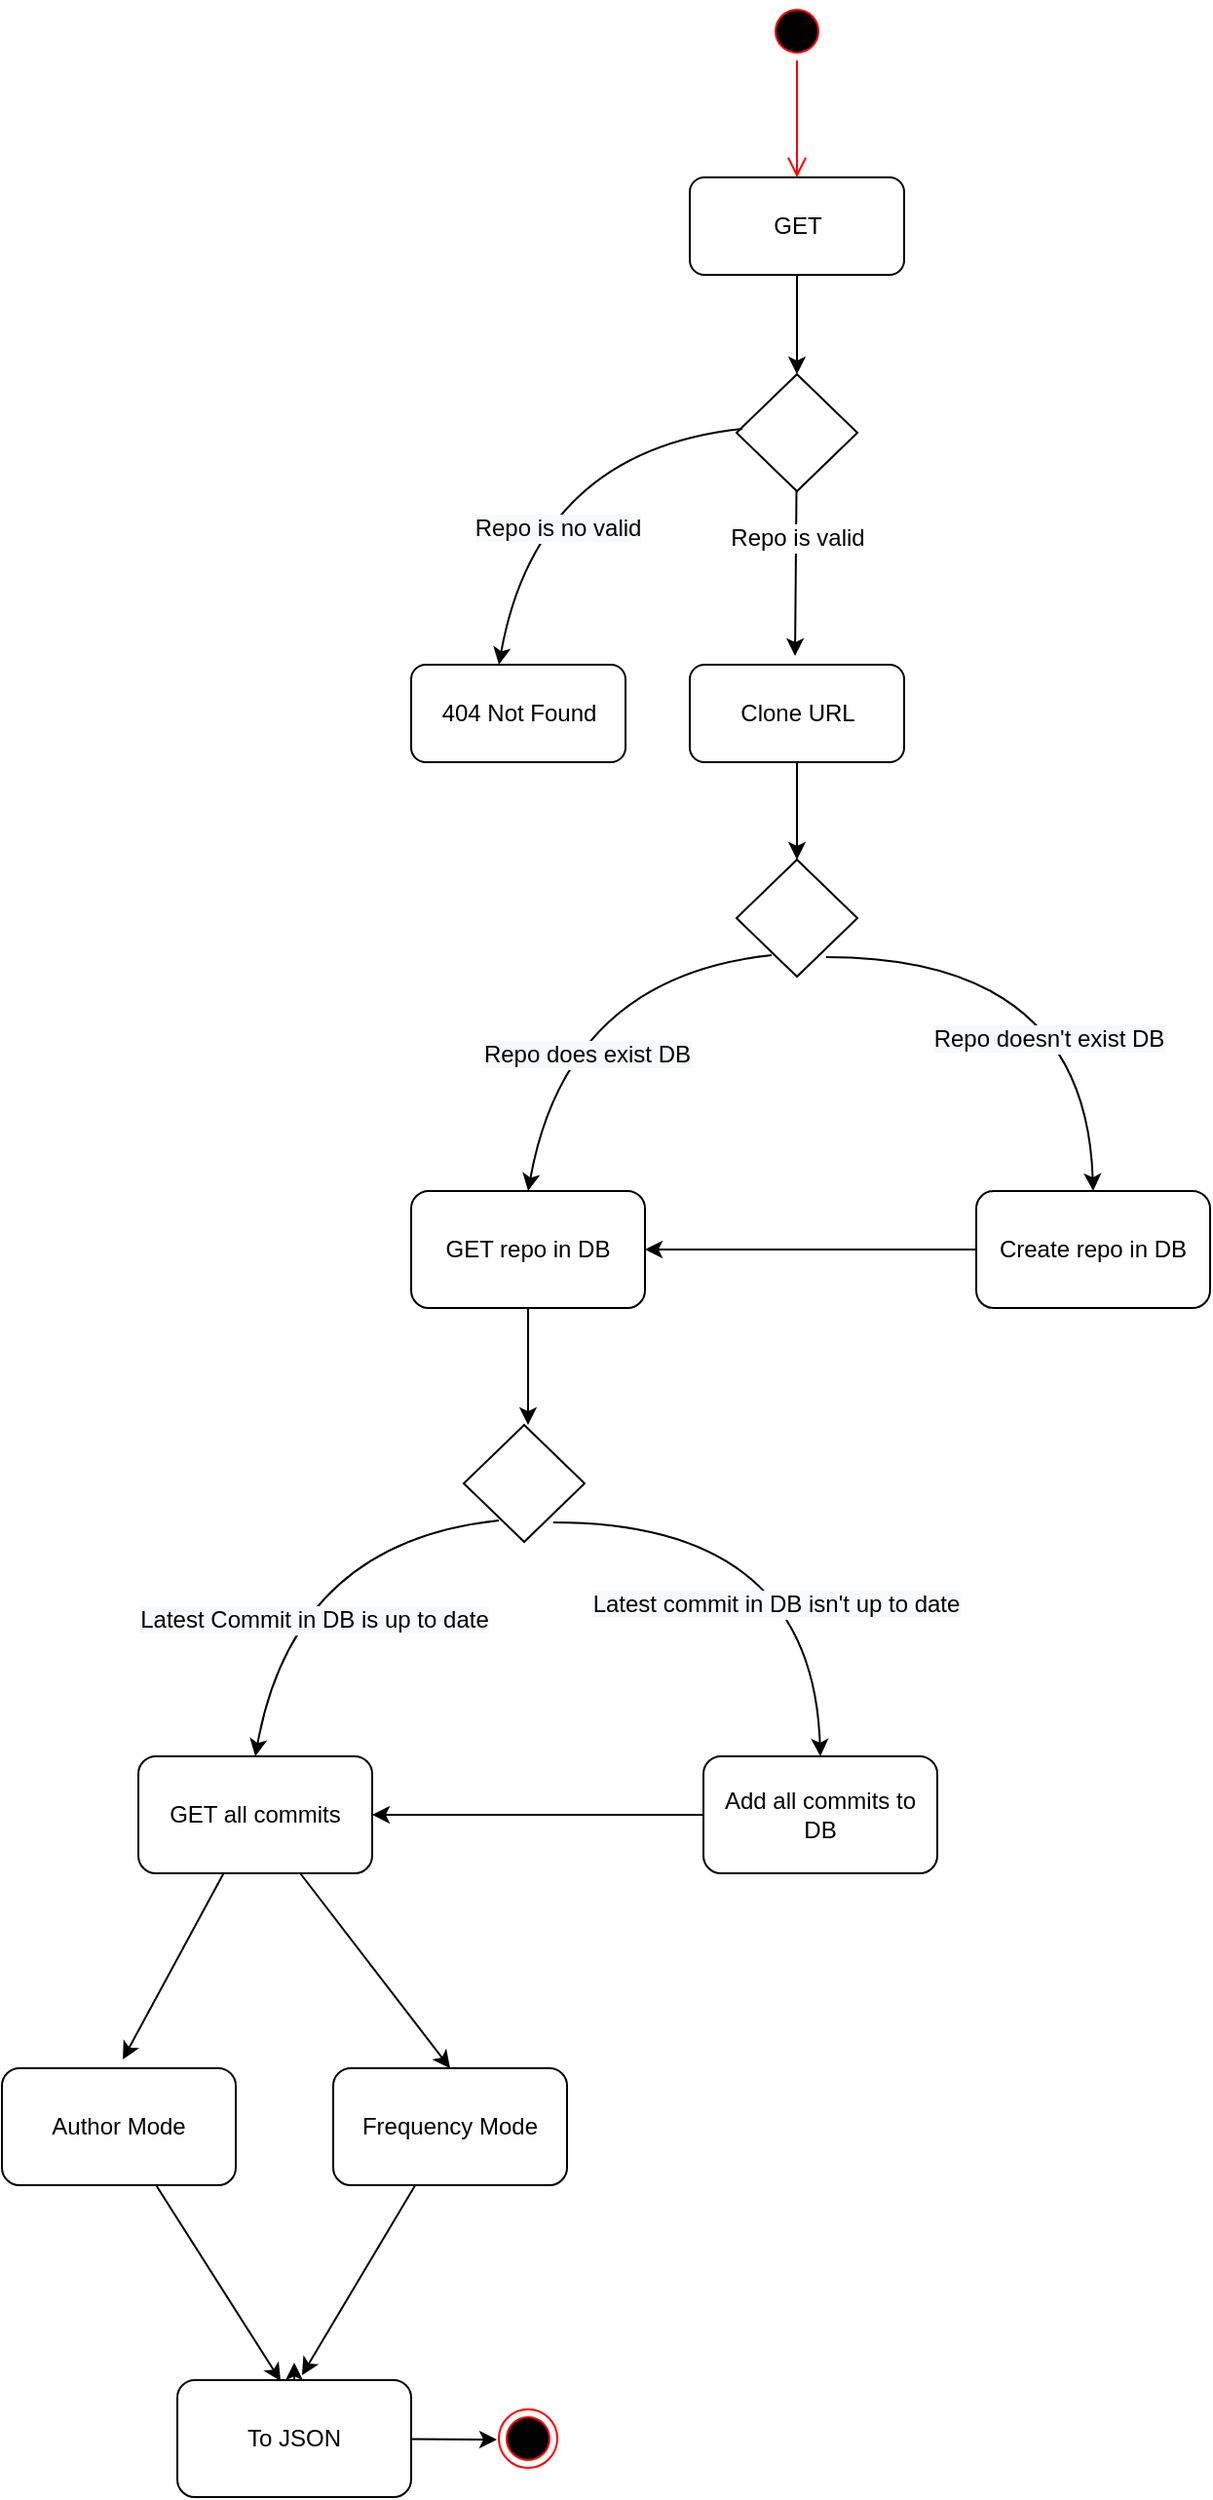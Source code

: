 <mxfile version="12.2.4" pages="1"><diagram id="BB_M8EHU17m6Q6vVPlbC" name="Page-1"><mxGraphModel dx="596" dy="532" grid="1" gridSize="10" guides="1" tooltips="1" connect="0" arrows="1" fold="1" page="1" pageScale="1" pageWidth="827" pageHeight="1169" math="0" shadow="0"><root><mxCell id="0"/><mxCell id="1" parent="0"/><mxCell id="2" value="" style="ellipse;html=1;shape=startState;fillColor=#000000;strokeColor=#ff0000;" parent="1" vertex="1"><mxGeometry x="473" y="29" width="30" height="30" as="geometry"/></mxCell><mxCell id="3" value="" style="edgeStyle=orthogonalEdgeStyle;html=1;verticalAlign=bottom;endArrow=open;endSize=8;strokeColor=#ff0000;" parent="1" source="2" edge="1"><mxGeometry relative="1" as="geometry"><mxPoint x="488" y="119" as="targetPoint"/></mxGeometry></mxCell><mxCell id="5" style="edgeStyle=orthogonalEdgeStyle;rounded=0;orthogonalLoop=1;jettySize=auto;html=1;" parent="1" source="4" edge="1"><mxGeometry relative="1" as="geometry"><mxPoint x="488" y="220" as="targetPoint"/></mxGeometry></mxCell><mxCell id="4" value="GET" style="html=1;rounded=1;" parent="1" vertex="1"><mxGeometry x="433" y="119" width="110" height="50" as="geometry"/></mxCell><mxCell id="7" style="edgeStyle=orthogonalEdgeStyle;rounded=0;orthogonalLoop=1;jettySize=auto;html=1;" parent="1" source="6" edge="1"><mxGeometry relative="1" as="geometry"><mxPoint x="488" y="469" as="targetPoint"/></mxGeometry></mxCell><mxCell id="6" value="Clone URL" style="html=1;rounded=1;" parent="1" vertex="1"><mxGeometry x="433" y="369" width="110" height="50" as="geometry"/></mxCell><mxCell id="9" value="" style="rhombus;whiteSpace=wrap;html=1;rounded=0;" parent="1" vertex="1"><mxGeometry x="457" y="469" width="62" height="60" as="geometry"/></mxCell><mxCell id="13" value="" style="curved=1;endArrow=classic;html=1;exitX=0.29;exitY=0.817;exitDx=0;exitDy=0;exitPerimeter=0;" parent="1" source="9" edge="1"><mxGeometry width="50" height="50" relative="1" as="geometry"><mxPoint x="430" y="599" as="sourcePoint"/><mxPoint x="350" y="639" as="targetPoint"/><Array as="points"><mxPoint x="370" y="529"/></Array></mxGeometry></mxCell><mxCell id="17" value="&lt;span style=&quot;text-align: left ; background-color: rgb(248 , 249 , 250)&quot;&gt;Repo does exist DB&lt;/span&gt;" style="text;html=1;resizable=0;points=[];align=center;verticalAlign=middle;labelBackgroundColor=#ffffff;" parent="13" vertex="1" connectable="0"><mxGeometry x="-0.416" y="10" relative="1" as="geometry"><mxPoint x="-33.5" y="34.5" as="offset"/></mxGeometry></mxCell><mxCell id="14" value="" style="curved=1;endArrow=classic;html=1;" parent="1" edge="1"><mxGeometry width="50" height="50" relative="1" as="geometry"><mxPoint x="503" y="519" as="sourcePoint"/><mxPoint x="640" y="639" as="targetPoint"/><Array as="points"><mxPoint x="636" y="519"/></Array></mxGeometry></mxCell><mxCell id="18" value="&lt;span style=&quot;text-align: left ; background-color: rgb(248 , 249 , 250)&quot;&gt;Repo doesn't exist DB&lt;/span&gt;" style="text;html=1;resizable=0;points=[];align=center;verticalAlign=middle;labelBackgroundColor=#ffffff;" parent="14" vertex="1" connectable="0"><mxGeometry x="-0.099" y="-42" relative="1" as="geometry"><mxPoint as="offset"/></mxGeometry></mxCell><mxCell id="33" style="edgeStyle=orthogonalEdgeStyle;rounded=0;orthogonalLoop=1;jettySize=auto;html=1;" parent="1" source="22" edge="1"><mxGeometry relative="1" as="geometry"><mxPoint x="350" y="759" as="targetPoint"/></mxGeometry></mxCell><mxCell id="22" value="GET repo in DB" style="rounded=1;whiteSpace=wrap;html=1;" parent="1" vertex="1"><mxGeometry x="290" y="639" width="120" height="60" as="geometry"/></mxCell><mxCell id="24" style="edgeStyle=orthogonalEdgeStyle;rounded=0;orthogonalLoop=1;jettySize=auto;html=1;" parent="1" source="23" target="22" edge="1"><mxGeometry relative="1" as="geometry"/></mxCell><mxCell id="23" value="Create repo in DB" style="rounded=1;whiteSpace=wrap;html=1;" parent="1" vertex="1"><mxGeometry x="580" y="639" width="120" height="60" as="geometry"/></mxCell><mxCell id="25" value="" style="rhombus;whiteSpace=wrap;html=1;rounded=0;" parent="1" vertex="1"><mxGeometry x="317" y="759" width="62" height="60" as="geometry"/></mxCell><mxCell id="26" value="" style="curved=1;endArrow=classic;html=1;exitX=0.29;exitY=0.817;exitDx=0;exitDy=0;exitPerimeter=0;" parent="1" source="25" edge="1"><mxGeometry width="50" height="50" relative="1" as="geometry"><mxPoint x="290" y="889" as="sourcePoint"/><mxPoint x="210" y="929" as="targetPoint"/><Array as="points"><mxPoint x="230" y="819"/></Array></mxGeometry></mxCell><mxCell id="27" value="&lt;span style=&quot;text-align: left ; background-color: rgb(248 , 249 , 250)&quot;&gt;Latest Commit in DB is up to date&lt;/span&gt;" style="text;html=1;resizable=0;points=[];align=center;verticalAlign=middle;labelBackgroundColor=#ffffff;" parent="26" vertex="1" connectable="0"><mxGeometry x="-0.416" y="10" relative="1" as="geometry"><mxPoint x="-33.5" y="34.5" as="offset"/></mxGeometry></mxCell><mxCell id="28" value="" style="curved=1;endArrow=classic;html=1;" parent="1" edge="1"><mxGeometry width="50" height="50" relative="1" as="geometry"><mxPoint x="363" y="809" as="sourcePoint"/><mxPoint x="500" y="929" as="targetPoint"/><Array as="points"><mxPoint x="496" y="809"/></Array></mxGeometry></mxCell><mxCell id="29" value="&lt;span style=&quot;text-align: left ; background-color: rgb(248 , 249 , 250)&quot;&gt;Latest commit in DB isn't up to date&lt;/span&gt;" style="text;html=1;resizable=0;points=[];align=center;verticalAlign=middle;labelBackgroundColor=#ffffff;" parent="28" vertex="1" connectable="0"><mxGeometry x="-0.099" y="-42" relative="1" as="geometry"><mxPoint as="offset"/></mxGeometry></mxCell><mxCell id="35" style="rounded=0;orthogonalLoop=1;jettySize=auto;html=1;entryX=0.517;entryY=-0.075;entryDx=0;entryDy=0;entryPerimeter=0;" parent="1" source="30" target="37" edge="1"><mxGeometry relative="1" as="geometry"><mxPoint x="150" y="1089" as="targetPoint"/></mxGeometry></mxCell><mxCell id="36" style="edgeStyle=none;rounded=0;orthogonalLoop=1;jettySize=auto;html=1;" parent="1" source="30" edge="1"><mxGeometry relative="1" as="geometry"><mxPoint x="310" y="1089" as="targetPoint"/></mxGeometry></mxCell><mxCell id="30" value="GET all commits" style="rounded=1;whiteSpace=wrap;html=1;" parent="1" vertex="1"><mxGeometry x="150" y="929" width="120" height="60" as="geometry"/></mxCell><mxCell id="31" style="edgeStyle=orthogonalEdgeStyle;rounded=0;orthogonalLoop=1;jettySize=auto;html=1;" parent="1" source="32" target="30" edge="1"><mxGeometry relative="1" as="geometry"/></mxCell><mxCell id="32" value="Add all commits to DB" style="rounded=1;whiteSpace=wrap;html=1;" parent="1" vertex="1"><mxGeometry x="440" y="929" width="120" height="60" as="geometry"/></mxCell><mxCell id="39" style="edgeStyle=none;rounded=0;orthogonalLoop=1;jettySize=auto;html=1;entryX=0.442;entryY=0.008;entryDx=0;entryDy=0;entryPerimeter=0;" parent="1" source="37" target="42" edge="1"><mxGeometry relative="1" as="geometry"><mxPoint x="210" y="1249" as="targetPoint"/></mxGeometry></mxCell><mxCell id="37" value="Author Mode" style="rounded=1;whiteSpace=wrap;html=1;" parent="1" vertex="1"><mxGeometry x="80" y="1089" width="120" height="60" as="geometry"/></mxCell><mxCell id="41" style="edgeStyle=none;rounded=0;orthogonalLoop=1;jettySize=auto;html=1;entryX=0.533;entryY=-0.042;entryDx=0;entryDy=0;entryPerimeter=0;" parent="1" source="38" target="42" edge="1"><mxGeometry relative="1" as="geometry"><mxPoint x="240" y="1249" as="targetPoint"/></mxGeometry></mxCell><mxCell id="38" value="Frequency Mode" style="rounded=1;whiteSpace=wrap;html=1;" parent="1" vertex="1"><mxGeometry x="250" y="1089" width="120" height="60" as="geometry"/></mxCell><mxCell id="47" style="edgeStyle=none;rounded=0;orthogonalLoop=1;jettySize=auto;html=1;entryX=-0.033;entryY=0.517;entryDx=0;entryDy=0;entryPerimeter=0;" parent="1" source="42" target="44" edge="1"><mxGeometry relative="1" as="geometry"/></mxCell><mxCell id="48" style="edgeStyle=none;rounded=0;orthogonalLoop=1;jettySize=auto;html=1;" parent="1" source="42" edge="1"><mxGeometry relative="1" as="geometry"><mxPoint x="230" y="1240" as="targetPoint"/></mxGeometry></mxCell><mxCell id="42" value="To JSON" style="rounded=1;whiteSpace=wrap;html=1;" parent="1" vertex="1"><mxGeometry x="170" y="1249" width="120" height="60" as="geometry"/></mxCell><mxCell id="44" value="" style="ellipse;html=1;shape=endState;fillColor=#000000;strokeColor=#ff0000;rounded=0;" parent="1" vertex="1"><mxGeometry x="335" y="1264" width="30" height="30" as="geometry"/></mxCell><mxCell id="51" style="edgeStyle=none;rounded=0;orthogonalLoop=1;jettySize=auto;html=1;entryX=0.491;entryY=-0.09;entryDx=0;entryDy=0;entryPerimeter=0;" parent="1" source="50" target="6" edge="1"><mxGeometry relative="1" as="geometry"><mxPoint x="380" y="270" as="targetPoint"/></mxGeometry></mxCell><mxCell id="56" value="Repo is valid" style="text;html=1;resizable=0;points=[];align=center;verticalAlign=middle;labelBackgroundColor=#ffffff;" parent="51" vertex="1" connectable="0"><mxGeometry x="-0.451" relative="1" as="geometry"><mxPoint as="offset"/></mxGeometry></mxCell><mxCell id="50" value="" style="rhombus;whiteSpace=wrap;html=1;rounded=0;" parent="1" vertex="1"><mxGeometry x="457" y="220" width="62" height="60" as="geometry"/></mxCell><mxCell id="53" value="" style="curved=1;endArrow=classic;html=1;exitX=0.29;exitY=0.817;exitDx=0;exitDy=0;exitPerimeter=0;" parent="1" edge="1"><mxGeometry width="50" height="50" relative="1" as="geometry"><mxPoint x="459.98" y="248.02" as="sourcePoint"/><mxPoint x="335" y="369" as="targetPoint"/><Array as="points"><mxPoint x="355" y="259"/></Array></mxGeometry></mxCell><mxCell id="54" value="&lt;span style=&quot;text-align: left ; background-color: rgb(248 , 249 , 250)&quot;&gt;Repo is no valid&lt;/span&gt;" style="text;html=1;resizable=0;points=[];align=center;verticalAlign=middle;labelBackgroundColor=#ffffff;" parent="53" vertex="1" connectable="0"><mxGeometry x="-0.416" y="10" relative="1" as="geometry"><mxPoint x="-33.5" y="34.5" as="offset"/></mxGeometry></mxCell><mxCell id="57" value="404 Not Found" style="html=1;rounded=1;" parent="1" vertex="1"><mxGeometry x="290" y="369" width="110" height="50" as="geometry"/></mxCell></root></mxGraphModel></diagram></mxfile>